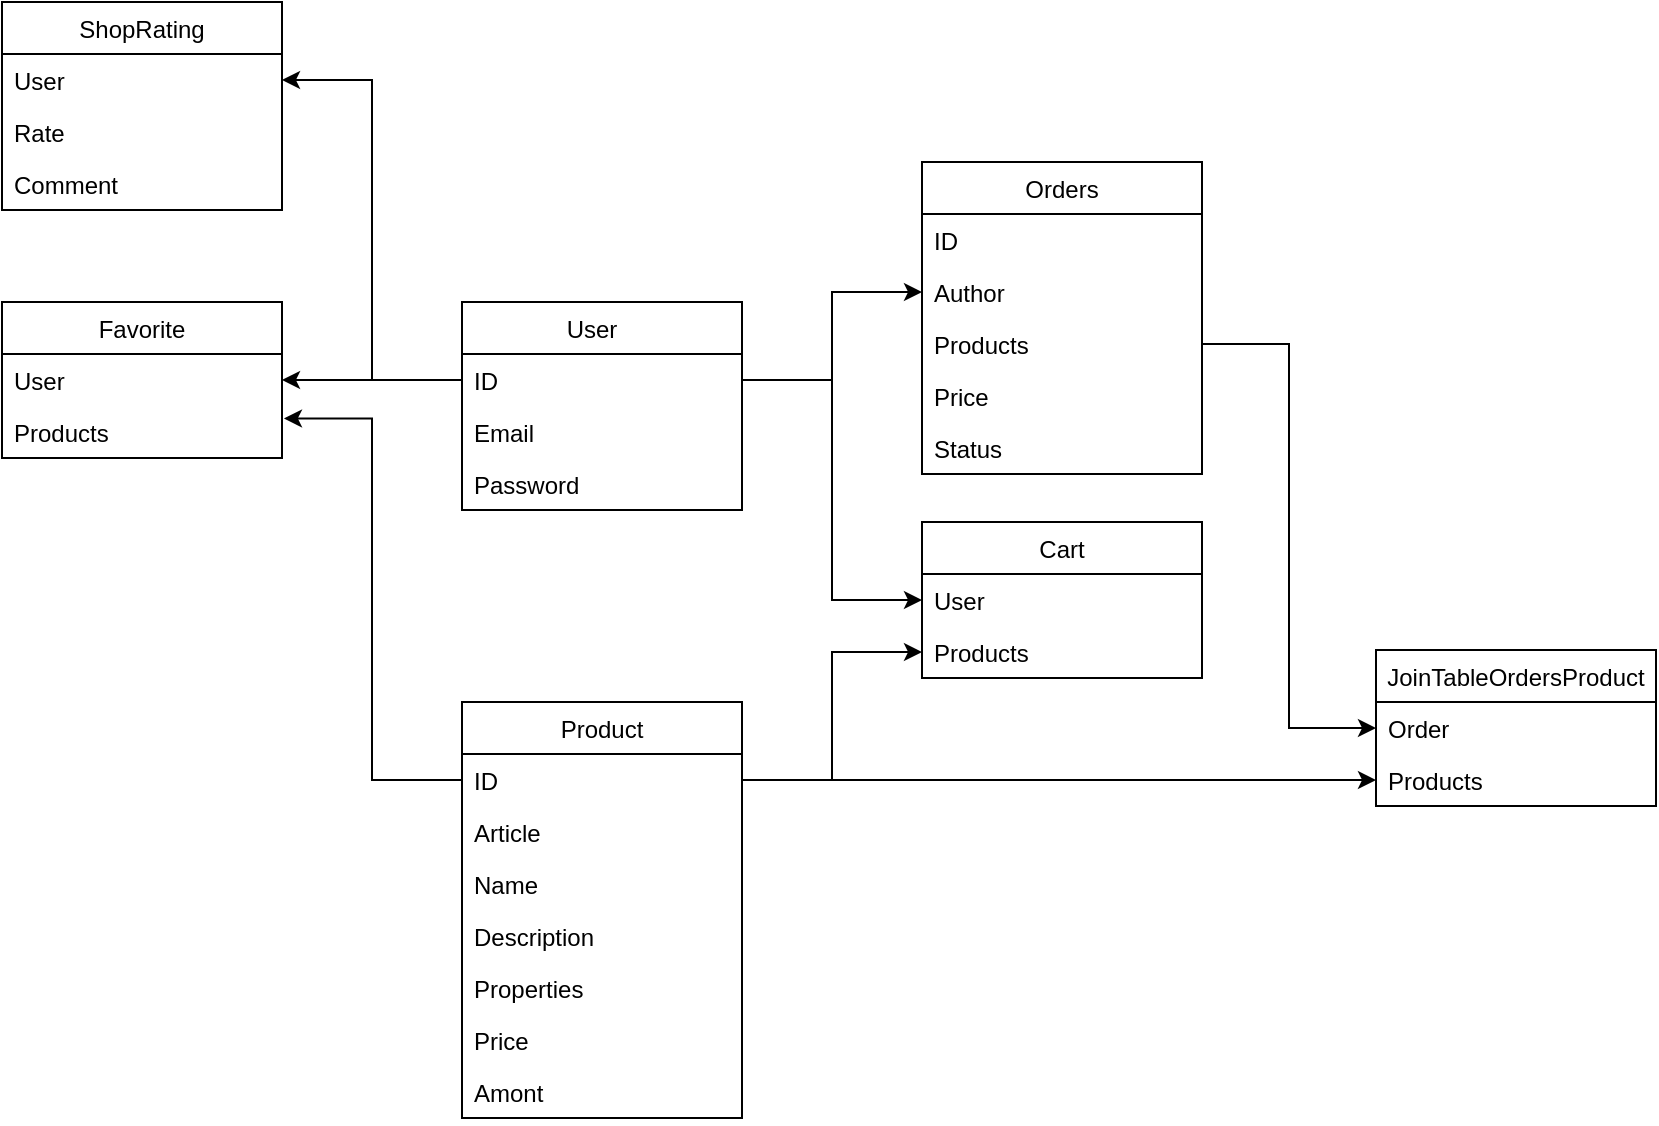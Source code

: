 <mxfile version="15.2.7" type="github">
  <diagram id="C5RBs43oDa-KdzZeNtuy" name="Page-1">
    <mxGraphModel dx="1838" dy="538" grid="1" gridSize="10" guides="1" tooltips="1" connect="1" arrows="1" fold="1" page="1" pageScale="1" pageWidth="827" pageHeight="1169" math="0" shadow="0">
      <root>
        <mxCell id="WIyWlLk6GJQsqaUBKTNV-0" />
        <mxCell id="WIyWlLk6GJQsqaUBKTNV-1" parent="WIyWlLk6GJQsqaUBKTNV-0" />
        <mxCell id="MaThxi7W3gCnW3MBt-vY-0" value="User   " style="swimlane;fontStyle=0;childLayout=stackLayout;horizontal=1;startSize=26;horizontalStack=0;resizeParent=1;resizeParentMax=0;resizeLast=0;collapsible=1;marginBottom=0;" vertex="1" parent="WIyWlLk6GJQsqaUBKTNV-1">
          <mxGeometry x="160" y="160" width="140" height="104" as="geometry" />
        </mxCell>
        <mxCell id="MaThxi7W3gCnW3MBt-vY-1" value="ID" style="text;strokeColor=none;fillColor=none;align=left;verticalAlign=top;spacingLeft=4;spacingRight=4;overflow=hidden;rotatable=0;points=[[0,0.5],[1,0.5]];portConstraint=eastwest;" vertex="1" parent="MaThxi7W3gCnW3MBt-vY-0">
          <mxGeometry y="26" width="140" height="26" as="geometry" />
        </mxCell>
        <mxCell id="MaThxi7W3gCnW3MBt-vY-4" value="Email" style="text;strokeColor=none;fillColor=none;align=left;verticalAlign=top;spacingLeft=4;spacingRight=4;overflow=hidden;rotatable=0;points=[[0,0.5],[1,0.5]];portConstraint=eastwest;" vertex="1" parent="MaThxi7W3gCnW3MBt-vY-0">
          <mxGeometry y="52" width="140" height="26" as="geometry" />
        </mxCell>
        <mxCell id="MaThxi7W3gCnW3MBt-vY-2" value="Password" style="text;strokeColor=none;fillColor=none;align=left;verticalAlign=top;spacingLeft=4;spacingRight=4;overflow=hidden;rotatable=0;points=[[0,0.5],[1,0.5]];portConstraint=eastwest;" vertex="1" parent="MaThxi7W3gCnW3MBt-vY-0">
          <mxGeometry y="78" width="140" height="26" as="geometry" />
        </mxCell>
        <mxCell id="MaThxi7W3gCnW3MBt-vY-5" value="Orders" style="swimlane;fontStyle=0;childLayout=stackLayout;horizontal=1;startSize=26;horizontalStack=0;resizeParent=1;resizeParentMax=0;resizeLast=0;collapsible=1;marginBottom=0;" vertex="1" parent="WIyWlLk6GJQsqaUBKTNV-1">
          <mxGeometry x="390" y="90" width="140" height="156" as="geometry" />
        </mxCell>
        <mxCell id="MaThxi7W3gCnW3MBt-vY-6" value="ID" style="text;strokeColor=none;fillColor=none;align=left;verticalAlign=top;spacingLeft=4;spacingRight=4;overflow=hidden;rotatable=0;points=[[0,0.5],[1,0.5]];portConstraint=eastwest;" vertex="1" parent="MaThxi7W3gCnW3MBt-vY-5">
          <mxGeometry y="26" width="140" height="26" as="geometry" />
        </mxCell>
        <mxCell id="MaThxi7W3gCnW3MBt-vY-7" value="Author" style="text;strokeColor=none;fillColor=none;align=left;verticalAlign=top;spacingLeft=4;spacingRight=4;overflow=hidden;rotatable=0;points=[[0,0.5],[1,0.5]];portConstraint=eastwest;" vertex="1" parent="MaThxi7W3gCnW3MBt-vY-5">
          <mxGeometry y="52" width="140" height="26" as="geometry" />
        </mxCell>
        <mxCell id="MaThxi7W3gCnW3MBt-vY-8" value="Products" style="text;strokeColor=none;fillColor=none;align=left;verticalAlign=top;spacingLeft=4;spacingRight=4;overflow=hidden;rotatable=0;points=[[0,0.5],[1,0.5]];portConstraint=eastwest;" vertex="1" parent="MaThxi7W3gCnW3MBt-vY-5">
          <mxGeometry y="78" width="140" height="26" as="geometry" />
        </mxCell>
        <mxCell id="MaThxi7W3gCnW3MBt-vY-41" value="Price" style="text;strokeColor=none;fillColor=none;align=left;verticalAlign=top;spacingLeft=4;spacingRight=4;overflow=hidden;rotatable=0;points=[[0,0.5],[1,0.5]];portConstraint=eastwest;" vertex="1" parent="MaThxi7W3gCnW3MBt-vY-5">
          <mxGeometry y="104" width="140" height="26" as="geometry" />
        </mxCell>
        <mxCell id="MaThxi7W3gCnW3MBt-vY-42" value="Status" style="text;strokeColor=none;fillColor=none;align=left;verticalAlign=top;spacingLeft=4;spacingRight=4;overflow=hidden;rotatable=0;points=[[0,0.5],[1,0.5]];portConstraint=eastwest;" vertex="1" parent="MaThxi7W3gCnW3MBt-vY-5">
          <mxGeometry y="130" width="140" height="26" as="geometry" />
        </mxCell>
        <mxCell id="MaThxi7W3gCnW3MBt-vY-9" value="Product" style="swimlane;fontStyle=0;childLayout=stackLayout;horizontal=1;startSize=26;horizontalStack=0;resizeParent=1;resizeParentMax=0;resizeLast=0;collapsible=1;marginBottom=0;" vertex="1" parent="WIyWlLk6GJQsqaUBKTNV-1">
          <mxGeometry x="160" y="360" width="140" height="208" as="geometry" />
        </mxCell>
        <mxCell id="MaThxi7W3gCnW3MBt-vY-10" value="ID" style="text;strokeColor=none;fillColor=none;align=left;verticalAlign=top;spacingLeft=4;spacingRight=4;overflow=hidden;rotatable=0;points=[[0,0.5],[1,0.5]];portConstraint=eastwest;" vertex="1" parent="MaThxi7W3gCnW3MBt-vY-9">
          <mxGeometry y="26" width="140" height="26" as="geometry" />
        </mxCell>
        <mxCell id="MaThxi7W3gCnW3MBt-vY-11" value="Article" style="text;strokeColor=none;fillColor=none;align=left;verticalAlign=top;spacingLeft=4;spacingRight=4;overflow=hidden;rotatable=0;points=[[0,0.5],[1,0.5]];portConstraint=eastwest;" vertex="1" parent="MaThxi7W3gCnW3MBt-vY-9">
          <mxGeometry y="52" width="140" height="26" as="geometry" />
        </mxCell>
        <mxCell id="MaThxi7W3gCnW3MBt-vY-12" value="Name" style="text;strokeColor=none;fillColor=none;align=left;verticalAlign=top;spacingLeft=4;spacingRight=4;overflow=hidden;rotatable=0;points=[[0,0.5],[1,0.5]];portConstraint=eastwest;" vertex="1" parent="MaThxi7W3gCnW3MBt-vY-9">
          <mxGeometry y="78" width="140" height="26" as="geometry" />
        </mxCell>
        <mxCell id="MaThxi7W3gCnW3MBt-vY-13" value="Description" style="text;strokeColor=none;fillColor=none;align=left;verticalAlign=top;spacingLeft=4;spacingRight=4;overflow=hidden;rotatable=0;points=[[0,0.5],[1,0.5]];portConstraint=eastwest;" vertex="1" parent="MaThxi7W3gCnW3MBt-vY-9">
          <mxGeometry y="104" width="140" height="26" as="geometry" />
        </mxCell>
        <mxCell id="MaThxi7W3gCnW3MBt-vY-19" value="Properties " style="text;strokeColor=none;fillColor=none;align=left;verticalAlign=top;spacingLeft=4;spacingRight=4;overflow=hidden;rotatable=0;points=[[0,0.5],[1,0.5]];portConstraint=eastwest;" vertex="1" parent="MaThxi7W3gCnW3MBt-vY-9">
          <mxGeometry y="130" width="140" height="26" as="geometry" />
        </mxCell>
        <mxCell id="MaThxi7W3gCnW3MBt-vY-20" value="Price" style="text;strokeColor=none;fillColor=none;align=left;verticalAlign=top;spacingLeft=4;spacingRight=4;overflow=hidden;rotatable=0;points=[[0,0.5],[1,0.5]];portConstraint=eastwest;" vertex="1" parent="MaThxi7W3gCnW3MBt-vY-9">
          <mxGeometry y="156" width="140" height="26" as="geometry" />
        </mxCell>
        <mxCell id="MaThxi7W3gCnW3MBt-vY-21" value="Amont" style="text;strokeColor=none;fillColor=none;align=left;verticalAlign=top;spacingLeft=4;spacingRight=4;overflow=hidden;rotatable=0;points=[[0,0.5],[1,0.5]];portConstraint=eastwest;" vertex="1" parent="MaThxi7W3gCnW3MBt-vY-9">
          <mxGeometry y="182" width="140" height="26" as="geometry" />
        </mxCell>
        <mxCell id="MaThxi7W3gCnW3MBt-vY-22" value="Cart" style="swimlane;fontStyle=0;childLayout=stackLayout;horizontal=1;startSize=26;horizontalStack=0;resizeParent=1;resizeParentMax=0;resizeLast=0;collapsible=1;marginBottom=0;" vertex="1" parent="WIyWlLk6GJQsqaUBKTNV-1">
          <mxGeometry x="390" y="270" width="140" height="78" as="geometry" />
        </mxCell>
        <mxCell id="MaThxi7W3gCnW3MBt-vY-25" value="User" style="text;strokeColor=none;fillColor=none;align=left;verticalAlign=top;spacingLeft=4;spacingRight=4;overflow=hidden;rotatable=0;points=[[0,0.5],[1,0.5]];portConstraint=eastwest;" vertex="1" parent="MaThxi7W3gCnW3MBt-vY-22">
          <mxGeometry y="26" width="140" height="26" as="geometry" />
        </mxCell>
        <mxCell id="MaThxi7W3gCnW3MBt-vY-24" value="Products" style="text;strokeColor=none;fillColor=none;align=left;verticalAlign=top;spacingLeft=4;spacingRight=4;overflow=hidden;rotatable=0;points=[[0,0.5],[1,0.5]];portConstraint=eastwest;" vertex="1" parent="MaThxi7W3gCnW3MBt-vY-22">
          <mxGeometry y="52" width="140" height="26" as="geometry" />
        </mxCell>
        <mxCell id="MaThxi7W3gCnW3MBt-vY-37" style="edgeStyle=orthogonalEdgeStyle;rounded=0;orthogonalLoop=1;jettySize=auto;html=1;" edge="1" parent="WIyWlLk6GJQsqaUBKTNV-1" source="MaThxi7W3gCnW3MBt-vY-10" target="MaThxi7W3gCnW3MBt-vY-24">
          <mxGeometry relative="1" as="geometry" />
        </mxCell>
        <mxCell id="MaThxi7W3gCnW3MBt-vY-38" style="edgeStyle=orthogonalEdgeStyle;rounded=0;orthogonalLoop=1;jettySize=auto;html=1;entryX=0;entryY=0.5;entryDx=0;entryDy=0;" edge="1" parent="WIyWlLk6GJQsqaUBKTNV-1" source="MaThxi7W3gCnW3MBt-vY-1" target="MaThxi7W3gCnW3MBt-vY-25">
          <mxGeometry relative="1" as="geometry" />
        </mxCell>
        <mxCell id="MaThxi7W3gCnW3MBt-vY-39" style="edgeStyle=orthogonalEdgeStyle;rounded=0;orthogonalLoop=1;jettySize=auto;html=1;" edge="1" parent="WIyWlLk6GJQsqaUBKTNV-1" source="MaThxi7W3gCnW3MBt-vY-1" target="MaThxi7W3gCnW3MBt-vY-7">
          <mxGeometry relative="1" as="geometry" />
        </mxCell>
        <mxCell id="MaThxi7W3gCnW3MBt-vY-43" value="JoinTableOrdersProduct" style="swimlane;fontStyle=0;childLayout=stackLayout;horizontal=1;startSize=26;horizontalStack=0;resizeParent=1;resizeParentMax=0;resizeLast=0;collapsible=1;marginBottom=0;" vertex="1" parent="WIyWlLk6GJQsqaUBKTNV-1">
          <mxGeometry x="617" y="334" width="140" height="78" as="geometry" />
        </mxCell>
        <mxCell id="MaThxi7W3gCnW3MBt-vY-44" value="Order" style="text;strokeColor=none;fillColor=none;align=left;verticalAlign=top;spacingLeft=4;spacingRight=4;overflow=hidden;rotatable=0;points=[[0,0.5],[1,0.5]];portConstraint=eastwest;" vertex="1" parent="MaThxi7W3gCnW3MBt-vY-43">
          <mxGeometry y="26" width="140" height="26" as="geometry" />
        </mxCell>
        <mxCell id="MaThxi7W3gCnW3MBt-vY-45" value="Products" style="text;strokeColor=none;fillColor=none;align=left;verticalAlign=top;spacingLeft=4;spacingRight=4;overflow=hidden;rotatable=0;points=[[0,0.5],[1,0.5]];portConstraint=eastwest;" vertex="1" parent="MaThxi7W3gCnW3MBt-vY-43">
          <mxGeometry y="52" width="140" height="26" as="geometry" />
        </mxCell>
        <mxCell id="MaThxi7W3gCnW3MBt-vY-46" style="edgeStyle=orthogonalEdgeStyle;rounded=0;orthogonalLoop=1;jettySize=auto;html=1;" edge="1" parent="WIyWlLk6GJQsqaUBKTNV-1" source="MaThxi7W3gCnW3MBt-vY-10" target="MaThxi7W3gCnW3MBt-vY-45">
          <mxGeometry relative="1" as="geometry" />
        </mxCell>
        <mxCell id="MaThxi7W3gCnW3MBt-vY-47" style="edgeStyle=orthogonalEdgeStyle;rounded=0;orthogonalLoop=1;jettySize=auto;html=1;" edge="1" parent="WIyWlLk6GJQsqaUBKTNV-1" source="MaThxi7W3gCnW3MBt-vY-8" target="MaThxi7W3gCnW3MBt-vY-44">
          <mxGeometry relative="1" as="geometry" />
        </mxCell>
        <mxCell id="MaThxi7W3gCnW3MBt-vY-48" value="Favorite" style="swimlane;fontStyle=0;childLayout=stackLayout;horizontal=1;startSize=26;horizontalStack=0;resizeParent=1;resizeParentMax=0;resizeLast=0;collapsible=1;marginBottom=0;" vertex="1" parent="WIyWlLk6GJQsqaUBKTNV-1">
          <mxGeometry x="-70" y="160" width="140" height="78" as="geometry" />
        </mxCell>
        <mxCell id="MaThxi7W3gCnW3MBt-vY-49" value="User" style="text;strokeColor=none;fillColor=none;align=left;verticalAlign=top;spacingLeft=4;spacingRight=4;overflow=hidden;rotatable=0;points=[[0,0.5],[1,0.5]];portConstraint=eastwest;" vertex="1" parent="MaThxi7W3gCnW3MBt-vY-48">
          <mxGeometry y="26" width="140" height="26" as="geometry" />
        </mxCell>
        <mxCell id="MaThxi7W3gCnW3MBt-vY-50" value="Products" style="text;strokeColor=none;fillColor=none;align=left;verticalAlign=top;spacingLeft=4;spacingRight=4;overflow=hidden;rotatable=0;points=[[0,0.5],[1,0.5]];portConstraint=eastwest;" vertex="1" parent="MaThxi7W3gCnW3MBt-vY-48">
          <mxGeometry y="52" width="140" height="26" as="geometry" />
        </mxCell>
        <mxCell id="MaThxi7W3gCnW3MBt-vY-51" style="edgeStyle=orthogonalEdgeStyle;rounded=0;orthogonalLoop=1;jettySize=auto;html=1;" edge="1" parent="WIyWlLk6GJQsqaUBKTNV-1" source="MaThxi7W3gCnW3MBt-vY-1" target="MaThxi7W3gCnW3MBt-vY-49">
          <mxGeometry relative="1" as="geometry" />
        </mxCell>
        <mxCell id="MaThxi7W3gCnW3MBt-vY-52" style="edgeStyle=orthogonalEdgeStyle;rounded=0;orthogonalLoop=1;jettySize=auto;html=1;entryX=1.007;entryY=0.239;entryDx=0;entryDy=0;entryPerimeter=0;" edge="1" parent="WIyWlLk6GJQsqaUBKTNV-1" source="MaThxi7W3gCnW3MBt-vY-10" target="MaThxi7W3gCnW3MBt-vY-50">
          <mxGeometry relative="1" as="geometry" />
        </mxCell>
        <mxCell id="MaThxi7W3gCnW3MBt-vY-54" value="ShopRating" style="swimlane;fontStyle=0;childLayout=stackLayout;horizontal=1;startSize=26;horizontalStack=0;resizeParent=1;resizeParentMax=0;resizeLast=0;collapsible=1;marginBottom=0;" vertex="1" parent="WIyWlLk6GJQsqaUBKTNV-1">
          <mxGeometry x="-70" y="10" width="140" height="104" as="geometry" />
        </mxCell>
        <mxCell id="MaThxi7W3gCnW3MBt-vY-55" value="User" style="text;strokeColor=none;fillColor=none;align=left;verticalAlign=top;spacingLeft=4;spacingRight=4;overflow=hidden;rotatable=0;points=[[0,0.5],[1,0.5]];portConstraint=eastwest;" vertex="1" parent="MaThxi7W3gCnW3MBt-vY-54">
          <mxGeometry y="26" width="140" height="26" as="geometry" />
        </mxCell>
        <mxCell id="MaThxi7W3gCnW3MBt-vY-56" value="Rate" style="text;strokeColor=none;fillColor=none;align=left;verticalAlign=top;spacingLeft=4;spacingRight=4;overflow=hidden;rotatable=0;points=[[0,0.5],[1,0.5]];portConstraint=eastwest;" vertex="1" parent="MaThxi7W3gCnW3MBt-vY-54">
          <mxGeometry y="52" width="140" height="26" as="geometry" />
        </mxCell>
        <mxCell id="MaThxi7W3gCnW3MBt-vY-58" value="Comment" style="text;strokeColor=none;fillColor=none;align=left;verticalAlign=top;spacingLeft=4;spacingRight=4;overflow=hidden;rotatable=0;points=[[0,0.5],[1,0.5]];portConstraint=eastwest;" vertex="1" parent="MaThxi7W3gCnW3MBt-vY-54">
          <mxGeometry y="78" width="140" height="26" as="geometry" />
        </mxCell>
        <mxCell id="MaThxi7W3gCnW3MBt-vY-57" style="edgeStyle=orthogonalEdgeStyle;rounded=0;orthogonalLoop=1;jettySize=auto;html=1;" edge="1" parent="WIyWlLk6GJQsqaUBKTNV-1" source="MaThxi7W3gCnW3MBt-vY-1" target="MaThxi7W3gCnW3MBt-vY-55">
          <mxGeometry relative="1" as="geometry" />
        </mxCell>
      </root>
    </mxGraphModel>
  </diagram>
</mxfile>
